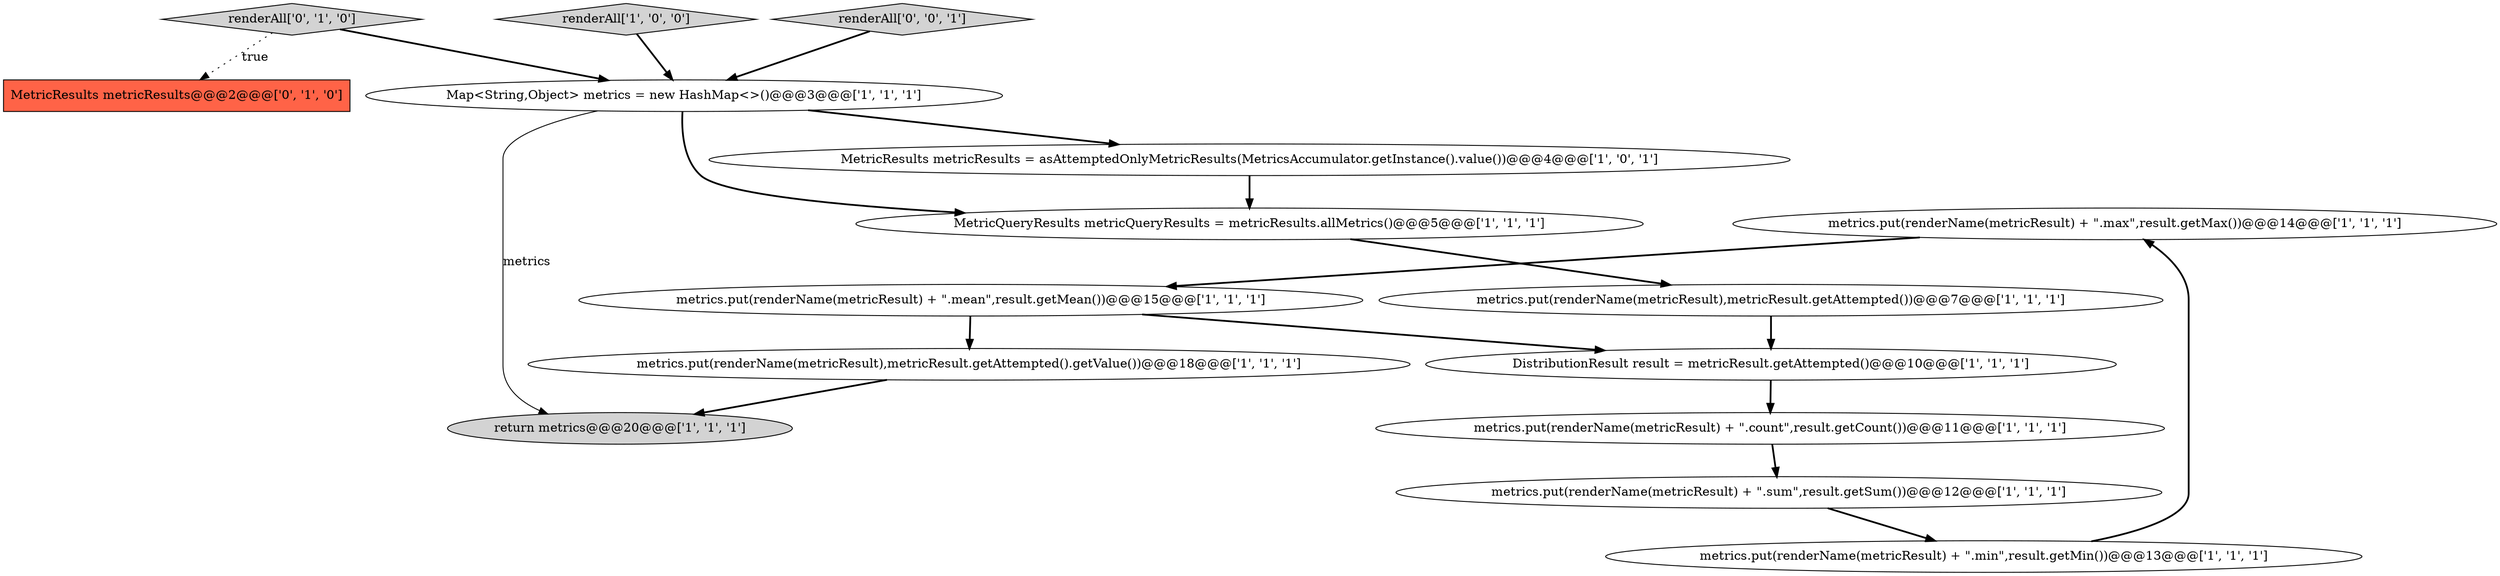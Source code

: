 digraph {
3 [style = filled, label = "metrics.put(renderName(metricResult) + \".max\",result.getMax())@@@14@@@['1', '1', '1']", fillcolor = white, shape = ellipse image = "AAA0AAABBB1BBB"];
6 [style = filled, label = "metrics.put(renderName(metricResult),metricResult.getAttempted().getValue())@@@18@@@['1', '1', '1']", fillcolor = white, shape = ellipse image = "AAA0AAABBB1BBB"];
8 [style = filled, label = "Map<String,Object> metrics = new HashMap<>()@@@3@@@['1', '1', '1']", fillcolor = white, shape = ellipse image = "AAA0AAABBB1BBB"];
1 [style = filled, label = "MetricQueryResults metricQueryResults = metricResults.allMetrics()@@@5@@@['1', '1', '1']", fillcolor = white, shape = ellipse image = "AAA0AAABBB1BBB"];
9 [style = filled, label = "return metrics@@@20@@@['1', '1', '1']", fillcolor = lightgray, shape = ellipse image = "AAA0AAABBB1BBB"];
10 [style = filled, label = "metrics.put(renderName(metricResult) + \".min\",result.getMin())@@@13@@@['1', '1', '1']", fillcolor = white, shape = ellipse image = "AAA0AAABBB1BBB"];
0 [style = filled, label = "MetricResults metricResults = asAttemptedOnlyMetricResults(MetricsAccumulator.getInstance().value())@@@4@@@['1', '0', '1']", fillcolor = white, shape = ellipse image = "AAA0AAABBB1BBB"];
13 [style = filled, label = "renderAll['0', '1', '0']", fillcolor = lightgray, shape = diamond image = "AAA0AAABBB2BBB"];
7 [style = filled, label = "metrics.put(renderName(metricResult) + \".count\",result.getCount())@@@11@@@['1', '1', '1']", fillcolor = white, shape = ellipse image = "AAA0AAABBB1BBB"];
5 [style = filled, label = "renderAll['1', '0', '0']", fillcolor = lightgray, shape = diamond image = "AAA0AAABBB1BBB"];
11 [style = filled, label = "metrics.put(renderName(metricResult),metricResult.getAttempted())@@@7@@@['1', '1', '1']", fillcolor = white, shape = ellipse image = "AAA0AAABBB1BBB"];
2 [style = filled, label = "metrics.put(renderName(metricResult) + \".sum\",result.getSum())@@@12@@@['1', '1', '1']", fillcolor = white, shape = ellipse image = "AAA0AAABBB1BBB"];
14 [style = filled, label = "MetricResults metricResults@@@2@@@['0', '1', '0']", fillcolor = tomato, shape = box image = "AAA1AAABBB2BBB"];
12 [style = filled, label = "DistributionResult result = metricResult.getAttempted()@@@10@@@['1', '1', '1']", fillcolor = white, shape = ellipse image = "AAA0AAABBB1BBB"];
15 [style = filled, label = "renderAll['0', '0', '1']", fillcolor = lightgray, shape = diamond image = "AAA0AAABBB3BBB"];
4 [style = filled, label = "metrics.put(renderName(metricResult) + \".mean\",result.getMean())@@@15@@@['1', '1', '1']", fillcolor = white, shape = ellipse image = "AAA0AAABBB1BBB"];
8->9 [style = solid, label="metrics"];
12->7 [style = bold, label=""];
4->6 [style = bold, label=""];
8->1 [style = bold, label=""];
4->12 [style = bold, label=""];
13->8 [style = bold, label=""];
2->10 [style = bold, label=""];
11->12 [style = bold, label=""];
5->8 [style = bold, label=""];
15->8 [style = bold, label=""];
13->14 [style = dotted, label="true"];
8->0 [style = bold, label=""];
0->1 [style = bold, label=""];
3->4 [style = bold, label=""];
10->3 [style = bold, label=""];
1->11 [style = bold, label=""];
6->9 [style = bold, label=""];
7->2 [style = bold, label=""];
}

